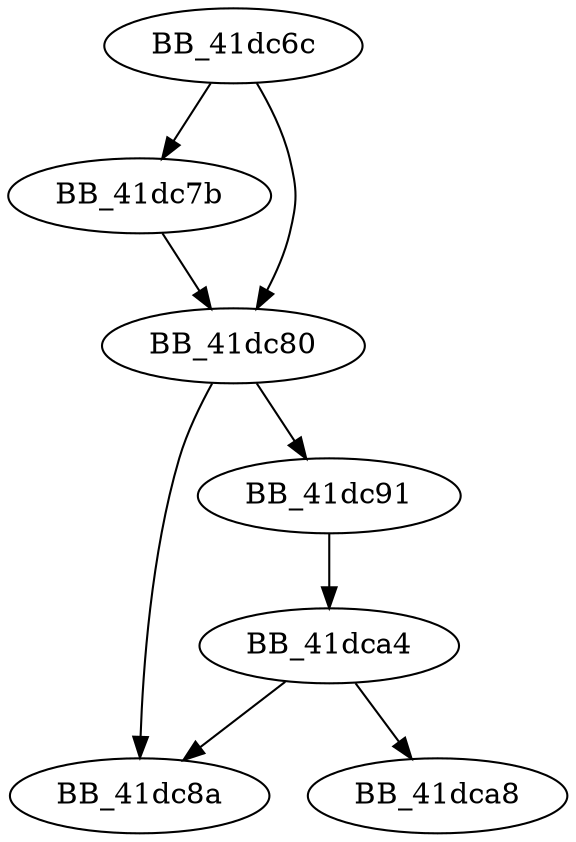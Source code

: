 DiGraph __putwch_nolock{
BB_41dc6c->BB_41dc7b
BB_41dc6c->BB_41dc80
BB_41dc7b->BB_41dc80
BB_41dc80->BB_41dc8a
BB_41dc80->BB_41dc91
BB_41dc91->BB_41dca4
BB_41dca4->BB_41dc8a
BB_41dca4->BB_41dca8
}

